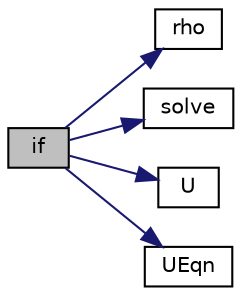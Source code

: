 digraph "if"
{
  bgcolor="transparent";
  edge [fontname="Helvetica",fontsize="10",labelfontname="Helvetica",labelfontsize="10"];
  node [fontname="Helvetica",fontsize="10",shape=record];
  rankdir="LR";
  Node1 [label="if",height=0.2,width=0.4,color="black", fillcolor="grey75", style="filled", fontcolor="black"];
  Node1 -> Node2 [color="midnightblue",fontsize="10",style="solid",fontname="Helvetica"];
  Node2 [label="rho",height=0.2,width=0.4,color="black",URL="$a00098.html#aa74838e1f8f89be91e7a5f1d70d08fb1"];
  Node1 -> Node3 [color="midnightblue",fontsize="10",style="solid",fontname="Helvetica"];
  Node3 [label="solve",height=0.2,width=0.4,color="black",URL="$a00111.html#ac123867940006fb14e8346d9bdc38f8d"];
  Node1 -> Node4 [color="midnightblue",fontsize="10",style="solid",fontname="Helvetica"];
  Node4 [label="U",height=0.2,width=0.4,color="black",URL="$a00100.html#a2cf53f2d880076e92789c7297fc0423d"];
  Node1 -> Node5 [color="midnightblue",fontsize="10",style="solid",fontname="Helvetica"];
  Node5 [label="UEqn",height=0.2,width=0.4,color="black",URL="$a00231.html#aca6be8f7ed14e8582a0811cfe8a2d205"];
}
